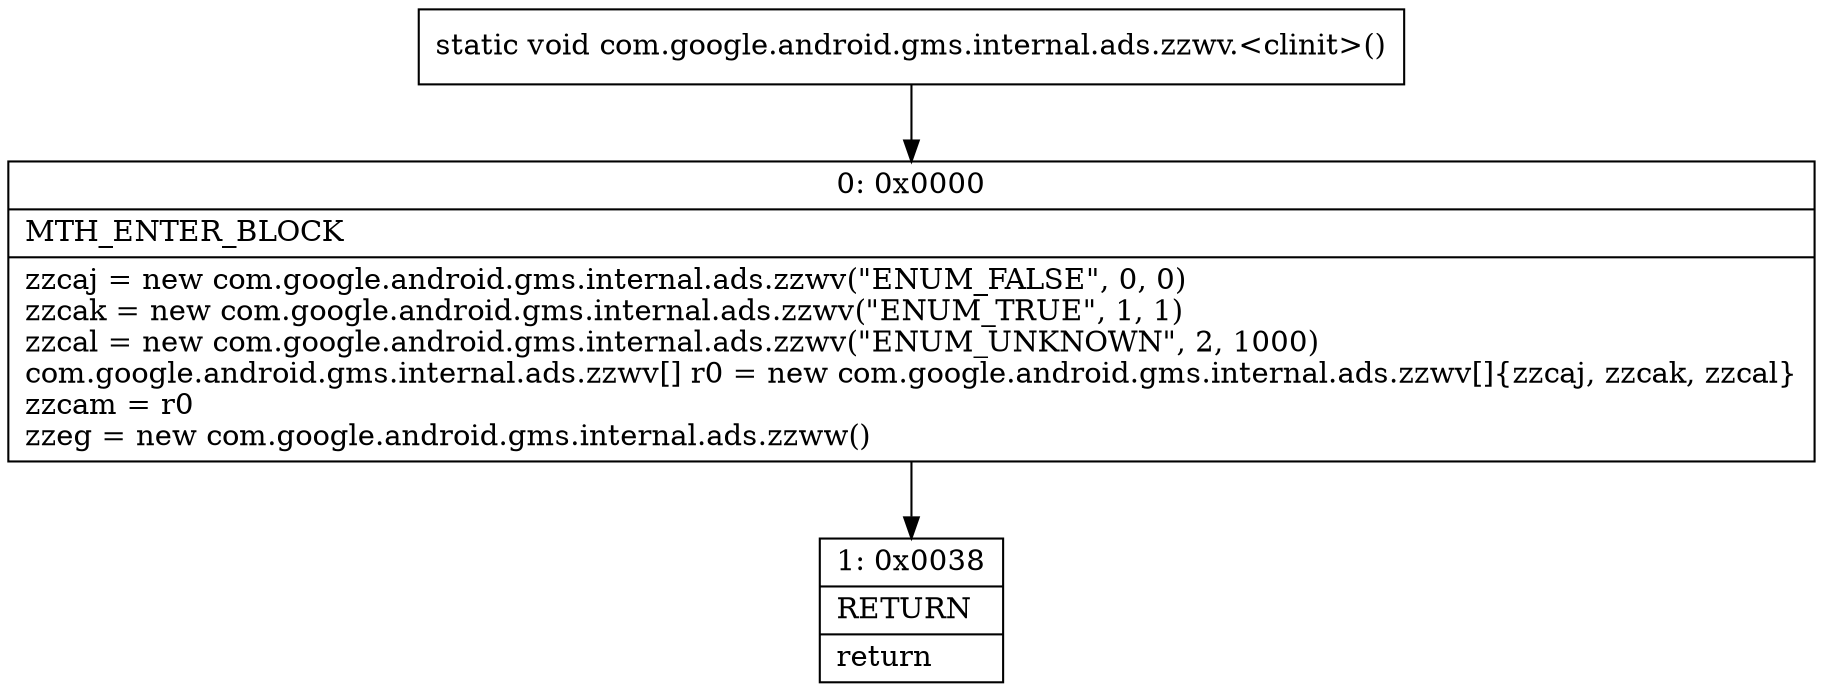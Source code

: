 digraph "CFG forcom.google.android.gms.internal.ads.zzwv.\<clinit\>()V" {
Node_0 [shape=record,label="{0\:\ 0x0000|MTH_ENTER_BLOCK\l|zzcaj = new com.google.android.gms.internal.ads.zzwv(\"ENUM_FALSE\", 0, 0)\lzzcak = new com.google.android.gms.internal.ads.zzwv(\"ENUM_TRUE\", 1, 1)\lzzcal = new com.google.android.gms.internal.ads.zzwv(\"ENUM_UNKNOWN\", 2, 1000)\lcom.google.android.gms.internal.ads.zzwv[] r0 = new com.google.android.gms.internal.ads.zzwv[]\{zzcaj, zzcak, zzcal\}\lzzcam = r0\lzzeg = new com.google.android.gms.internal.ads.zzww()\l}"];
Node_1 [shape=record,label="{1\:\ 0x0038|RETURN\l|return\l}"];
MethodNode[shape=record,label="{static void com.google.android.gms.internal.ads.zzwv.\<clinit\>() }"];
MethodNode -> Node_0;
Node_0 -> Node_1;
}

